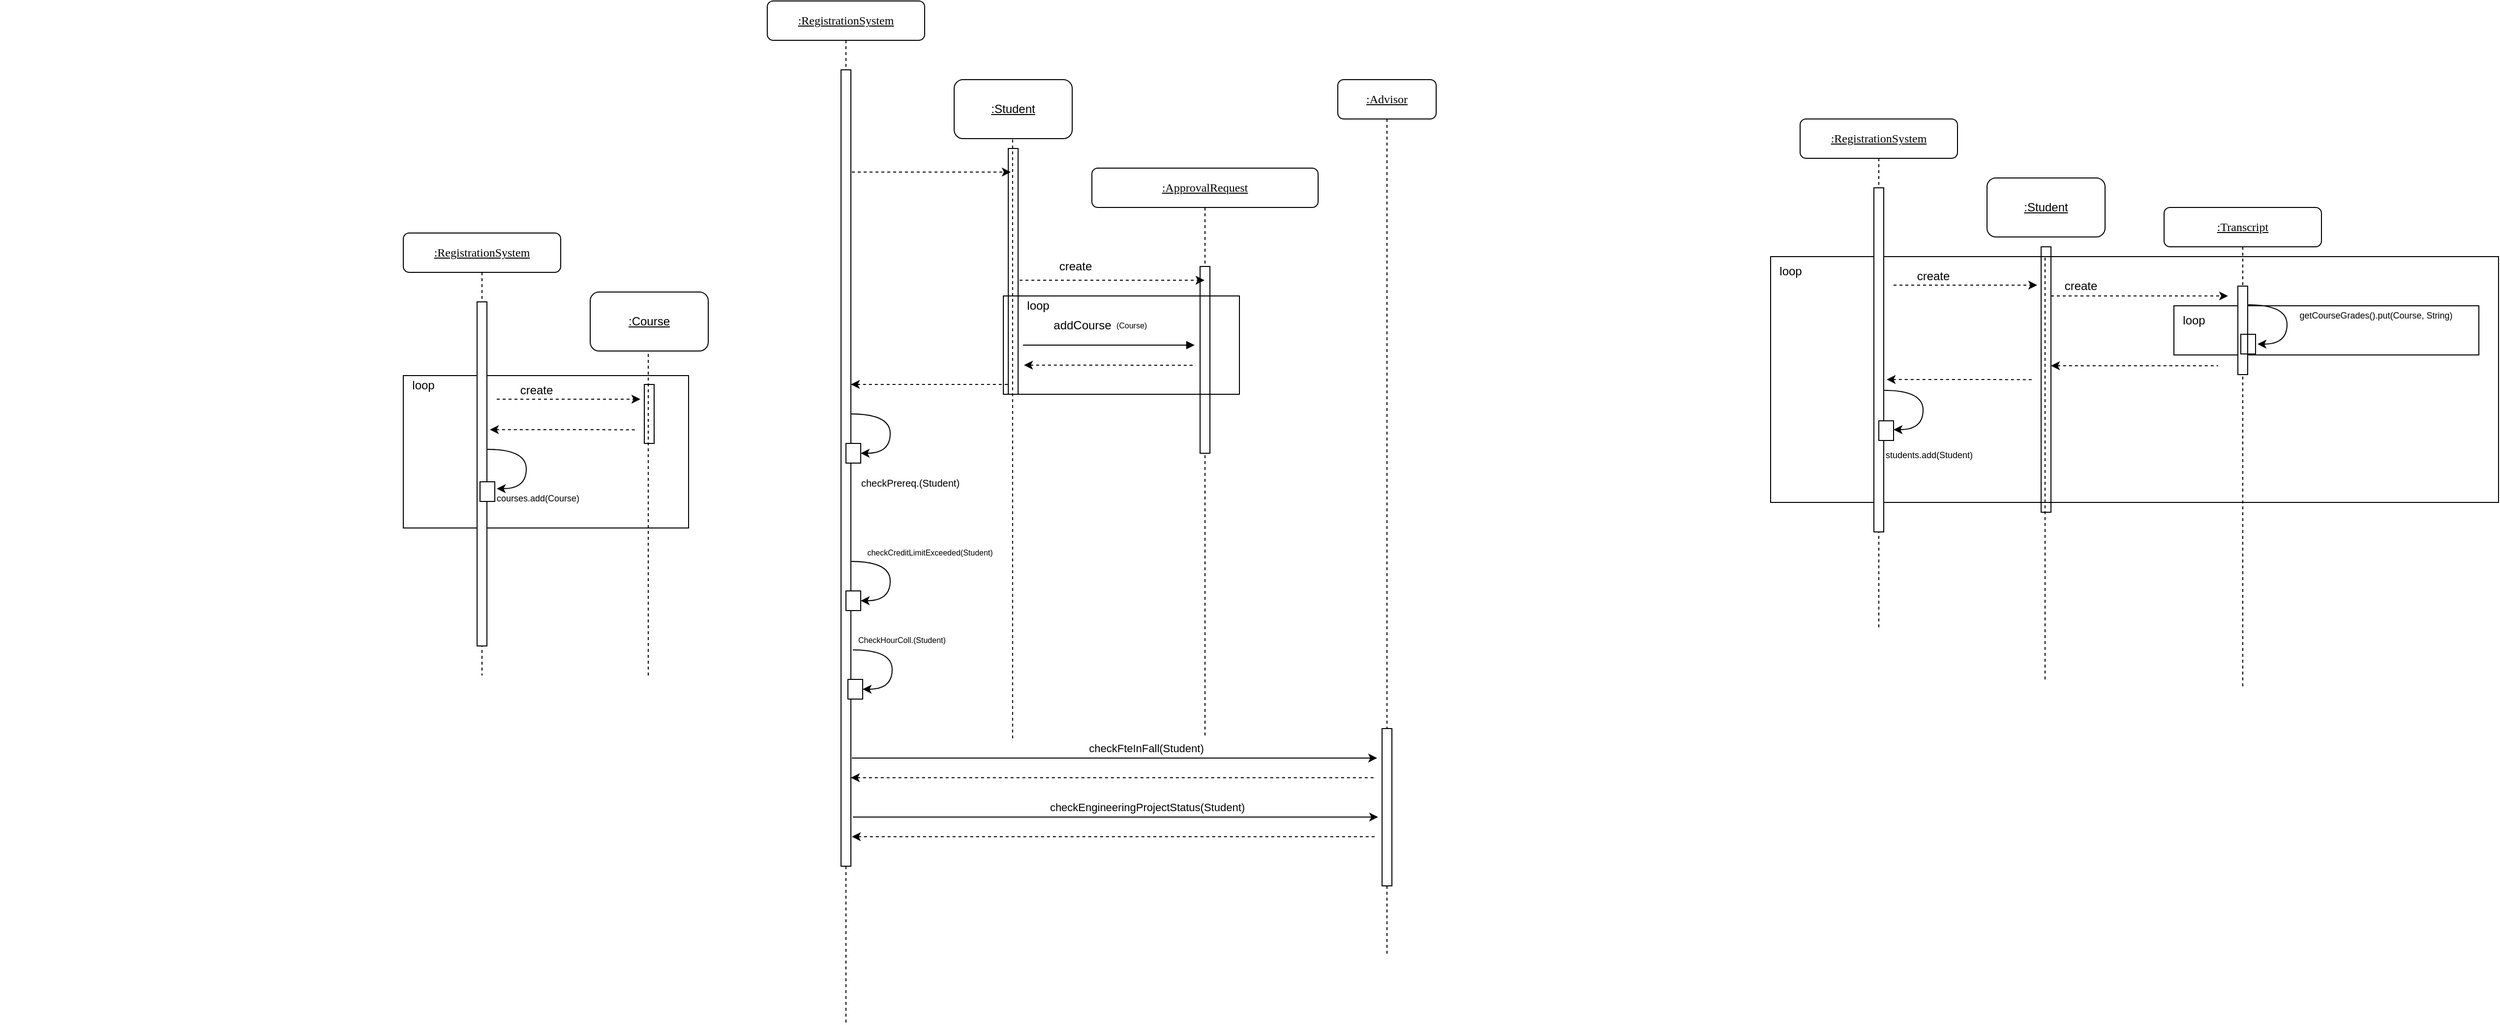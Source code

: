<mxfile version="15.7.4" type="device"><diagram id="r2JYxtin0ko5F9uwJtVH" name="Page-1"><mxGraphModel dx="1125" dy="661" grid="1" gridSize="10" guides="1" tooltips="1" connect="1" arrows="1" fold="1" page="1" pageScale="1" pageWidth="3300" pageHeight="2339" math="0" shadow="0"><root><mxCell id="0"/><mxCell id="1" parent="0"/><mxCell id="rJv5UGLXS_0Dn9rHtwhX-2" value="&lt;u&gt;:ApprovalRequest&lt;/u&gt;" style="shape=umlLifeline;perimeter=lifelinePerimeter;whiteSpace=wrap;html=1;container=1;collapsible=0;recursiveResize=0;outlineConnect=0;rounded=1;shadow=0;comic=0;labelBackgroundColor=none;strokeWidth=1;fontFamily=Verdana;fontSize=12;align=center;" vertex="1" parent="1"><mxGeometry x="1510" y="1030" width="230" height="580" as="geometry"/></mxCell><mxCell id="rJv5UGLXS_0Dn9rHtwhX-3" value="" style="html=1;points=[];perimeter=orthogonalPerimeter;rounded=0;shadow=0;comic=0;labelBackgroundColor=none;strokeWidth=1;fontFamily=Verdana;fontSize=12;align=center;" vertex="1" parent="rJv5UGLXS_0Dn9rHtwhX-2"><mxGeometry x="110" y="100" width="10" height="190" as="geometry"/></mxCell><mxCell id="rJv5UGLXS_0Dn9rHtwhX-4" value="create" style="text;html=1;align=center;verticalAlign=middle;resizable=0;points=[];autosize=1;strokeColor=none;fillColor=none;" vertex="1" parent="rJv5UGLXS_0Dn9rHtwhX-2"><mxGeometry x="-42.5" y="90" width="50" height="20" as="geometry"/></mxCell><mxCell id="rJv5UGLXS_0Dn9rHtwhX-5" value="" style="endArrow=classic;html=1;rounded=0;dashed=1;" edge="1" parent="rJv5UGLXS_0Dn9rHtwhX-2" target="rJv5UGLXS_0Dn9rHtwhX-2"><mxGeometry width="50" height="50" relative="1" as="geometry"><mxPoint x="-79.5" y="114" as="sourcePoint"/><mxPoint x="55" y="114" as="targetPoint"/></mxGeometry></mxCell><mxCell id="rJv5UGLXS_0Dn9rHtwhX-6" value="" style="html=1;verticalAlign=bottom;endArrow=none;labelBackgroundColor=none;fontFamily=Verdana;fontSize=12;edgeStyle=elbowEdgeStyle;elbow=vertical;endFill=0;startArrow=classic;startFill=1;dashed=1;" edge="1" parent="rJv5UGLXS_0Dn9rHtwhX-2"><mxGeometry x="0.205" y="-20" relative="1" as="geometry"><mxPoint x="-69" y="200.33" as="sourcePoint"/><mxPoint x="105.5" y="200.429" as="targetPoint"/><mxPoint as="offset"/></mxGeometry></mxCell><mxCell id="rJv5UGLXS_0Dn9rHtwhX-7" value="addCourse" style="text;html=1;align=center;verticalAlign=middle;resizable=0;points=[];autosize=1;strokeColor=none;fillColor=none;" vertex="1" parent="rJv5UGLXS_0Dn9rHtwhX-2"><mxGeometry x="-50" y="150" width="80" height="20" as="geometry"/></mxCell><mxCell id="rJv5UGLXS_0Dn9rHtwhX-8" value="" style="shape=umlLifeline;perimeter=lifelinePerimeter;whiteSpace=wrap;html=1;container=1;collapsible=0;recursiveResize=0;outlineConnect=0;rounded=1;shadow=0;comic=0;labelBackgroundColor=none;strokeWidth=1;fontFamily=Verdana;fontSize=12;align=center;strokeColor=none;" vertex="1" parent="1"><mxGeometry x="1380" y="940" width="280" height="580" as="geometry"/></mxCell><mxCell id="rJv5UGLXS_0Dn9rHtwhX-9" value="" style="html=1;points=[];perimeter=orthogonalPerimeter;rounded=0;shadow=0;comic=0;labelBackgroundColor=none;strokeWidth=1;fontFamily=Verdana;fontSize=12;align=center;" vertex="1" parent="rJv5UGLXS_0Dn9rHtwhX-8"><mxGeometry x="45" y="70" width="10" height="250" as="geometry"/></mxCell><mxCell id="rJv5UGLXS_0Dn9rHtwhX-11" value="" style="html=1;verticalAlign=bottom;endArrow=block;labelBackgroundColor=none;fontFamily=Verdana;fontSize=12;edgeStyle=elbowEdgeStyle;elbow=vertical;" edge="1" parent="rJv5UGLXS_0Dn9rHtwhX-8"><mxGeometry x="0.205" y="-20" relative="1" as="geometry"><mxPoint x="60" y="270" as="sourcePoint"/><mxPoint x="234.5" y="269.857" as="targetPoint"/><mxPoint as="offset"/></mxGeometry></mxCell><mxCell id="rJv5UGLXS_0Dn9rHtwhX-12" value="" style="rounded=0;whiteSpace=wrap;html=1;glass=1;fillColor=none;gradientColor=none;" vertex="1" parent="rJv5UGLXS_0Dn9rHtwhX-8"><mxGeometry x="40" y="220" width="240" height="100" as="geometry"/></mxCell><mxCell id="rJv5UGLXS_0Dn9rHtwhX-13" value="loop" style="text;html=1;align=center;verticalAlign=middle;resizable=0;points=[];autosize=1;strokeColor=none;fillColor=none;" vertex="1" parent="rJv5UGLXS_0Dn9rHtwhX-8"><mxGeometry x="55" y="220" width="40" height="20" as="geometry"/></mxCell><mxCell id="rJv5UGLXS_0Dn9rHtwhX-14" value="" style="endArrow=none;dashed=1;html=1;rounded=0;" edge="1" parent="rJv5UGLXS_0Dn9rHtwhX-8"><mxGeometry width="50" height="50" relative="1" as="geometry"><mxPoint x="49.41" y="670" as="sourcePoint"/><mxPoint x="49.41" y="60" as="targetPoint"/></mxGeometry></mxCell><mxCell id="rJv5UGLXS_0Dn9rHtwhX-16" value="(Course)" style="text;html=1;align=center;verticalAlign=middle;resizable=0;points=[];autosize=1;strokeColor=none;fillColor=none;fontSize=8;" vertex="1" parent="rJv5UGLXS_0Dn9rHtwhX-8"><mxGeometry x="145" y="240" width="50" height="20" as="geometry"/></mxCell><mxCell id="rJv5UGLXS_0Dn9rHtwhX-17" value="&lt;u&gt;:Advisor&lt;/u&gt;" style="shape=umlLifeline;perimeter=lifelinePerimeter;whiteSpace=wrap;html=1;container=1;collapsible=0;recursiveResize=0;outlineConnect=0;rounded=1;shadow=0;comic=0;labelBackgroundColor=none;strokeWidth=1;fontFamily=Verdana;fontSize=12;align=center;" vertex="1" parent="1"><mxGeometry x="1760" y="940" width="100" height="890" as="geometry"/></mxCell><mxCell id="rJv5UGLXS_0Dn9rHtwhX-18" value="" style="html=1;points=[];perimeter=orthogonalPerimeter;rounded=0;shadow=0;comic=0;labelBackgroundColor=none;strokeWidth=1;fontFamily=Verdana;fontSize=12;align=center;" vertex="1" parent="rJv5UGLXS_0Dn9rHtwhX-17"><mxGeometry x="45" y="660" width="10" height="160" as="geometry"/></mxCell><mxCell id="rJv5UGLXS_0Dn9rHtwhX-19" value="" style="endArrow=classic;html=1;rounded=0;dashed=1;" edge="1" parent="1" source="rJv5UGLXS_0Dn9rHtwhX-21"><mxGeometry width="50" height="50" relative="1" as="geometry"><mxPoint x="1318" y="1034" as="sourcePoint"/><mxPoint x="1427.5" y="1034" as="targetPoint"/></mxGeometry></mxCell><mxCell id="rJv5UGLXS_0Dn9rHtwhX-20" value="&lt;u&gt;:Student&lt;/u&gt;" style="rounded=1;whiteSpace=wrap;html=1;glass=1;fillColor=none;gradientColor=none;" vertex="1" parent="1"><mxGeometry x="1370" y="940" width="120" height="60" as="geometry"/></mxCell><mxCell id="rJv5UGLXS_0Dn9rHtwhX-21" value="&lt;u&gt;:RegistrationSystem&lt;/u&gt;" style="shape=umlLifeline;perimeter=lifelinePerimeter;whiteSpace=wrap;html=1;container=1;collapsible=0;recursiveResize=0;outlineConnect=0;rounded=1;shadow=0;comic=0;labelBackgroundColor=none;strokeWidth=1;fontFamily=Verdana;fontSize=12;align=center;" vertex="1" parent="1"><mxGeometry x="1180" y="860" width="160" height="1040" as="geometry"/></mxCell><mxCell id="rJv5UGLXS_0Dn9rHtwhX-22" value="" style="html=1;points=[];perimeter=orthogonalPerimeter;rounded=0;shadow=0;comic=0;labelBackgroundColor=none;strokeWidth=1;fontFamily=Verdana;fontSize=12;align=center;" vertex="1" parent="rJv5UGLXS_0Dn9rHtwhX-21"><mxGeometry x="75" y="70" width="10" height="810" as="geometry"/></mxCell><mxCell id="rJv5UGLXS_0Dn9rHtwhX-26" value="" style="html=1;points=[];perimeter=orthogonalPerimeter;rounded=0;shadow=0;comic=0;labelBackgroundColor=none;strokeWidth=1;fontFamily=Verdana;fontSize=12;align=center;" vertex="1" parent="rJv5UGLXS_0Dn9rHtwhX-21"><mxGeometry x="80" y="450" width="15" height="20" as="geometry"/></mxCell><mxCell id="rJv5UGLXS_0Dn9rHtwhX-27" value="" style="endArrow=classic;html=1;rounded=0;edgeStyle=orthogonalEdgeStyle;curved=1;" edge="1" parent="rJv5UGLXS_0Dn9rHtwhX-21"><mxGeometry width="50" height="50" relative="1" as="geometry"><mxPoint x="85" y="420" as="sourcePoint"/><mxPoint x="95" y="460" as="targetPoint"/><Array as="points"><mxPoint x="125" y="420"/><mxPoint x="125" y="460"/></Array></mxGeometry></mxCell><mxCell id="rJv5UGLXS_0Dn9rHtwhX-28" value="" style="html=1;points=[];perimeter=orthogonalPerimeter;rounded=0;shadow=0;comic=0;labelBackgroundColor=none;strokeWidth=1;fontFamily=Verdana;fontSize=12;align=center;" vertex="1" parent="1"><mxGeometry x="1262" y="1550" width="15" height="20" as="geometry"/></mxCell><mxCell id="rJv5UGLXS_0Dn9rHtwhX-29" value="" style="endArrow=classic;html=1;rounded=0;edgeStyle=orthogonalEdgeStyle;curved=1;" edge="1" parent="1"><mxGeometry width="50" height="50" relative="1" as="geometry"><mxPoint x="1267" y="1520" as="sourcePoint"/><mxPoint x="1277" y="1560" as="targetPoint"/><Array as="points"><mxPoint x="1307" y="1520"/><mxPoint x="1307" y="1560"/></Array></mxGeometry></mxCell><mxCell id="rJv5UGLXS_0Dn9rHtwhX-30" value="" style="html=1;points=[];perimeter=orthogonalPerimeter;rounded=0;shadow=0;comic=0;labelBackgroundColor=none;strokeWidth=1;fontFamily=Verdana;fontSize=12;align=center;" vertex="1" parent="1"><mxGeometry x="1260" y="1460" width="15" height="20" as="geometry"/></mxCell><mxCell id="rJv5UGLXS_0Dn9rHtwhX-31" value="" style="endArrow=classic;html=1;rounded=0;edgeStyle=orthogonalEdgeStyle;curved=1;" edge="1" parent="1"><mxGeometry width="50" height="50" relative="1" as="geometry"><mxPoint x="1265" y="1430" as="sourcePoint"/><mxPoint x="1275" y="1470" as="targetPoint"/><Array as="points"><mxPoint x="1305" y="1430"/><mxPoint x="1305" y="1470"/></Array></mxGeometry></mxCell><mxCell id="rJv5UGLXS_0Dn9rHtwhX-32" value="checkPrereq.(Student)" style="text;html=1;align=center;verticalAlign=middle;resizable=0;points=[];autosize=1;strokeColor=none;fillColor=none;fontSize=10;" vertex="1" parent="1"><mxGeometry x="1260" y="1340" width="130" height="20" as="geometry"/></mxCell><mxCell id="rJv5UGLXS_0Dn9rHtwhX-33" value="&lt;div align=&quot;left&quot;&gt;&lt;font style=&quot;font-size: 8px&quot;&gt;checkCreditLimitExceeded(Student)&lt;/font&gt;&lt;/div&gt;" style="text;html=1;align=center;verticalAlign=middle;resizable=0;points=[];autosize=1;strokeColor=none;fillColor=none;fontSize=10;" vertex="1" parent="1"><mxGeometry x="1265" y="1410" width="160" height="20" as="geometry"/></mxCell><mxCell id="rJv5UGLXS_0Dn9rHtwhX-34" value="&amp;nbsp;&amp;nbsp;&amp;nbsp;&amp;nbsp;&amp;nbsp;&amp;nbsp;&amp;nbsp;&amp;nbsp;&amp;nbsp;&amp;nbsp;&amp;nbsp;&amp;nbsp; CheckHourColl.(Student)" style="text;html=1;align=center;verticalAlign=middle;resizable=0;points=[];autosize=1;strokeColor=none;fillColor=none;fontSize=8;" vertex="1" parent="1"><mxGeometry x="1227" y="1500" width="150" height="20" as="geometry"/></mxCell><mxCell id="rJv5UGLXS_0Dn9rHtwhX-35" value="" style="endArrow=classic;html=1;rounded=0;" edge="1" parent="1"><mxGeometry width="50" height="50" relative="1" as="geometry"><mxPoint x="1266.0" y="1630" as="sourcePoint"/><mxPoint x="1800" y="1630" as="targetPoint"/></mxGeometry></mxCell><mxCell id="rJv5UGLXS_0Dn9rHtwhX-36" value="checkFteInFall(Student)" style="edgeLabel;html=1;align=center;verticalAlign=middle;resizable=0;points=[];" vertex="1" connectable="0" parent="rJv5UGLXS_0Dn9rHtwhX-35"><mxGeometry x="0.235" y="2" relative="1" as="geometry"><mxPoint x="-31" y="-8" as="offset"/></mxGeometry></mxCell><mxCell id="rJv5UGLXS_0Dn9rHtwhX-37" value="" style="endArrow=none;html=1;rounded=0;dashed=1;endFill=0;startArrow=classic;startFill=1;" edge="1" parent="1"><mxGeometry width="50" height="50" relative="1" as="geometry"><mxPoint x="1265.0" y="1650" as="sourcePoint"/><mxPoint x="1799" y="1650" as="targetPoint"/></mxGeometry></mxCell><mxCell id="rJv5UGLXS_0Dn9rHtwhX-38" value="" style="endArrow=classic;html=1;rounded=0;" edge="1" parent="1"><mxGeometry width="50" height="50" relative="1" as="geometry"><mxPoint x="1267.0" y="1690" as="sourcePoint"/><mxPoint x="1801" y="1690" as="targetPoint"/></mxGeometry></mxCell><mxCell id="rJv5UGLXS_0Dn9rHtwhX-39" value="checkEngineeringProjectStatus(Student)" style="edgeLabel;html=1;align=center;verticalAlign=middle;resizable=0;points=[];" vertex="1" connectable="0" parent="rJv5UGLXS_0Dn9rHtwhX-38"><mxGeometry x="0.235" y="2" relative="1" as="geometry"><mxPoint x="-31" y="-8" as="offset"/></mxGeometry></mxCell><mxCell id="rJv5UGLXS_0Dn9rHtwhX-40" value="" style="endArrow=none;html=1;rounded=0;dashed=1;endFill=0;startArrow=classic;startFill=1;" edge="1" parent="1"><mxGeometry width="50" height="50" relative="1" as="geometry"><mxPoint x="1266.0" y="1710" as="sourcePoint"/><mxPoint x="1800" y="1710" as="targetPoint"/></mxGeometry></mxCell><mxCell id="rJv5UGLXS_0Dn9rHtwhX-23" value="" style="endArrow=none;dashed=1;html=1;rounded=0;startArrow=classic;startFill=1;" edge="1" parent="1"><mxGeometry width="50" height="50" relative="1" as="geometry"><mxPoint x="1265" y="1250" as="sourcePoint"/><mxPoint x="1425" y="1250" as="targetPoint"/></mxGeometry></mxCell><mxCell id="rJv5UGLXS_0Dn9rHtwhX-47" value="" style="shape=umlLifeline;perimeter=lifelinePerimeter;whiteSpace=wrap;html=1;container=1;collapsible=0;recursiveResize=0;outlineConnect=0;rounded=1;shadow=0;comic=0;labelBackgroundColor=none;strokeWidth=1;fontFamily=Verdana;fontSize=12;align=center;strokeColor=none;" vertex="1" parent="1"><mxGeometry x="2430" y="1040" width="510" height="580" as="geometry"/></mxCell><mxCell id="rJv5UGLXS_0Dn9rHtwhX-48" value="" style="html=1;points=[];perimeter=orthogonalPerimeter;rounded=0;shadow=0;comic=0;labelBackgroundColor=none;strokeWidth=1;fontFamily=Verdana;fontSize=12;align=center;" vertex="1" parent="rJv5UGLXS_0Dn9rHtwhX-47"><mxGeometry x="45" y="70" width="10" height="270" as="geometry"/></mxCell><mxCell id="rJv5UGLXS_0Dn9rHtwhX-80" value="" style="rounded=0;whiteSpace=wrap;html=1;fillColor=none;" vertex="1" parent="rJv5UGLXS_0Dn9rHtwhX-47"><mxGeometry x="-230" y="80" width="740" height="250" as="geometry"/></mxCell><mxCell id="rJv5UGLXS_0Dn9rHtwhX-53" value="" style="endArrow=none;dashed=1;html=1;rounded=0;" edge="1" parent="rJv5UGLXS_0Dn9rHtwhX-47"><mxGeometry width="50" height="50" relative="1" as="geometry"><mxPoint x="49" y="510" as="sourcePoint"/><mxPoint x="49" y="80" as="targetPoint"/></mxGeometry></mxCell><mxCell id="rJv5UGLXS_0Dn9rHtwhX-104" value="" style="endArrow=classic;dashed=1;html=1;rounded=0;startArrow=none;startFill=0;endFill=1;" edge="1" parent="rJv5UGLXS_0Dn9rHtwhX-47"><mxGeometry width="50" height="50" relative="1" as="geometry"><mxPoint x="55" y="120" as="sourcePoint"/><mxPoint x="235" y="120" as="targetPoint"/></mxGeometry></mxCell><mxCell id="rJv5UGLXS_0Dn9rHtwhX-105" value="&lt;font style=&quot;font-size: 12px&quot;&gt;create&lt;/font&gt;" style="text;html=1;align=center;verticalAlign=middle;resizable=0;points=[];autosize=1;strokeColor=none;fillColor=none;fontSize=9;" vertex="1" parent="rJv5UGLXS_0Dn9rHtwhX-47"><mxGeometry x="60" y="100" width="50" height="20" as="geometry"/></mxCell><mxCell id="rJv5UGLXS_0Dn9rHtwhX-106" value="" style="endArrow=none;dashed=1;html=1;rounded=0;startArrow=classic;startFill=1;endFill=0;" edge="1" parent="rJv5UGLXS_0Dn9rHtwhX-47"><mxGeometry width="50" height="50" relative="1" as="geometry"><mxPoint x="55" y="191.0" as="sourcePoint"/><mxPoint x="225" y="191" as="targetPoint"/></mxGeometry></mxCell><mxCell id="rJv5UGLXS_0Dn9rHtwhX-117" value="" style="endArrow=classic;html=1;rounded=0;edgeStyle=orthogonalEdgeStyle;curved=1;" edge="1" parent="rJv5UGLXS_0Dn9rHtwhX-47"><mxGeometry width="50" height="50" relative="1" as="geometry"><mxPoint x="255" y="129.0" as="sourcePoint"/><mxPoint x="265" y="169.0" as="targetPoint"/><Array as="points"><mxPoint x="295" y="129"/><mxPoint x="295" y="169"/></Array></mxGeometry></mxCell><mxCell id="rJv5UGLXS_0Dn9rHtwhX-118" value="getCourseGrades().put(Course, String)" style="text;html=1;align=center;verticalAlign=middle;resizable=0;points=[];autosize=1;strokeColor=none;fillColor=none;fontSize=9;" vertex="1" parent="rJv5UGLXS_0Dn9rHtwhX-47"><mxGeometry x="290" y="130" width="190" height="20" as="geometry"/></mxCell><mxCell id="rJv5UGLXS_0Dn9rHtwhX-119" value="" style="rounded=0;whiteSpace=wrap;html=1;fillColor=none;" vertex="1" parent="rJv5UGLXS_0Dn9rHtwhX-47"><mxGeometry x="180" y="130" width="310" height="50" as="geometry"/></mxCell><mxCell id="rJv5UGLXS_0Dn9rHtwhX-120" value="loop" style="text;html=1;align=center;verticalAlign=middle;resizable=0;points=[];autosize=1;strokeColor=none;fillColor=none;" vertex="1" parent="rJv5UGLXS_0Dn9rHtwhX-47"><mxGeometry x="180" y="135" width="40" height="20" as="geometry"/></mxCell><mxCell id="rJv5UGLXS_0Dn9rHtwhX-59" value="&lt;u&gt;:Student&lt;/u&gt;" style="rounded=1;whiteSpace=wrap;html=1;glass=1;fillColor=none;gradientColor=none;" vertex="1" parent="1"><mxGeometry x="2420" y="1040" width="120" height="60" as="geometry"/></mxCell><mxCell id="rJv5UGLXS_0Dn9rHtwhX-60" value="&lt;u&gt;:RegistrationSystem&lt;/u&gt;" style="shape=umlLifeline;perimeter=lifelinePerimeter;whiteSpace=wrap;html=1;container=1;collapsible=0;recursiveResize=0;outlineConnect=0;rounded=1;shadow=0;comic=0;labelBackgroundColor=none;strokeWidth=1;fontFamily=Verdana;fontSize=12;align=center;" vertex="1" parent="1"><mxGeometry x="2230" y="980" width="160" height="520" as="geometry"/></mxCell><mxCell id="rJv5UGLXS_0Dn9rHtwhX-61" value="" style="html=1;points=[];perimeter=orthogonalPerimeter;rounded=0;shadow=0;comic=0;labelBackgroundColor=none;strokeWidth=1;fontFamily=Verdana;fontSize=12;align=center;" vertex="1" parent="rJv5UGLXS_0Dn9rHtwhX-60"><mxGeometry x="75" y="70" width="10" height="350" as="geometry"/></mxCell><mxCell id="rJv5UGLXS_0Dn9rHtwhX-81" value="loop" style="text;html=1;align=center;verticalAlign=middle;resizable=0;points=[];autosize=1;strokeColor=none;fillColor=none;" vertex="1" parent="1"><mxGeometry x="2200" y="1125" width="40" height="20" as="geometry"/></mxCell><mxCell id="rJv5UGLXS_0Dn9rHtwhX-82" value="" style="endArrow=classic;dashed=1;html=1;rounded=0;startArrow=none;startFill=0;endFill=1;" edge="1" parent="1"><mxGeometry width="50" height="50" relative="1" as="geometry"><mxPoint x="2325" y="1149" as="sourcePoint"/><mxPoint x="2471.0" y="1149" as="targetPoint"/></mxGeometry></mxCell><mxCell id="rJv5UGLXS_0Dn9rHtwhX-83" value="create" style="text;html=1;align=center;verticalAlign=middle;resizable=0;points=[];autosize=1;strokeColor=none;fillColor=none;" vertex="1" parent="1"><mxGeometry x="2340" y="1130" width="50" height="20" as="geometry"/></mxCell><mxCell id="rJv5UGLXS_0Dn9rHtwhX-84" value="" style="endArrow=none;dashed=1;html=1;rounded=0;startArrow=classic;startFill=1;endFill=0;" edge="1" parent="1"><mxGeometry width="50" height="50" relative="1" as="geometry"><mxPoint x="2318" y="1245" as="sourcePoint"/><mxPoint x="2468.0" y="1245.08" as="targetPoint"/></mxGeometry></mxCell><mxCell id="rJv5UGLXS_0Dn9rHtwhX-93" value="" style="html=1;points=[];perimeter=orthogonalPerimeter;rounded=0;shadow=0;comic=0;labelBackgroundColor=none;strokeWidth=1;fontFamily=Verdana;fontSize=12;align=center;" vertex="1" parent="1"><mxGeometry x="2310" y="1287" width="15" height="20" as="geometry"/></mxCell><mxCell id="rJv5UGLXS_0Dn9rHtwhX-94" value="" style="endArrow=classic;html=1;rounded=0;edgeStyle=orthogonalEdgeStyle;curved=1;" edge="1" parent="1"><mxGeometry width="50" height="50" relative="1" as="geometry"><mxPoint x="2315" y="1256" as="sourcePoint"/><mxPoint x="2325" y="1296" as="targetPoint"/><Array as="points"><mxPoint x="2355" y="1256"/><mxPoint x="2355" y="1296"/></Array></mxGeometry></mxCell><mxCell id="rJv5UGLXS_0Dn9rHtwhX-95" value="&lt;div align=&quot;left&quot;&gt;&lt;font style=&quot;font-size: 9px&quot;&gt;students.add(Student)&lt;/font&gt;&lt;/div&gt;" style="text;html=1;align=left;verticalAlign=middle;resizable=0;points=[];autosize=1;strokeColor=none;fillColor=none;fontSize=10;" vertex="1" parent="1"><mxGeometry x="2315" y="1311" width="120" height="20" as="geometry"/></mxCell><mxCell id="rJv5UGLXS_0Dn9rHtwhX-100" value="&lt;u&gt;:Transcript&lt;/u&gt;" style="shape=umlLifeline;perimeter=lifelinePerimeter;whiteSpace=wrap;html=1;container=1;collapsible=0;recursiveResize=0;outlineConnect=0;rounded=1;shadow=0;comic=0;labelBackgroundColor=none;strokeWidth=1;fontFamily=Verdana;fontSize=12;align=center;" vertex="1" parent="1"><mxGeometry x="2600" y="1070" width="160" height="490" as="geometry"/></mxCell><mxCell id="rJv5UGLXS_0Dn9rHtwhX-101" value="" style="html=1;points=[];perimeter=orthogonalPerimeter;rounded=0;shadow=0;comic=0;labelBackgroundColor=none;strokeWidth=1;fontFamily=Verdana;fontSize=12;align=center;" vertex="1" parent="rJv5UGLXS_0Dn9rHtwhX-100"><mxGeometry x="75" y="80" width="10" height="90" as="geometry"/></mxCell><mxCell id="rJv5UGLXS_0Dn9rHtwhX-116" value="" style="html=1;points=[];perimeter=orthogonalPerimeter;rounded=0;shadow=0;comic=0;labelBackgroundColor=none;strokeWidth=1;fontFamily=Verdana;fontSize=12;align=center;fillColor=none;" vertex="1" parent="rJv5UGLXS_0Dn9rHtwhX-100"><mxGeometry x="78" y="129" width="15" height="20" as="geometry"/></mxCell><mxCell id="rJv5UGLXS_0Dn9rHtwhX-103" value="&amp;nbsp;" style="text;whiteSpace=wrap;html=1;fontSize=9;" vertex="1" parent="1"><mxGeometry x="2600" y="1330" width="30" height="30" as="geometry"/></mxCell><mxCell id="rJv5UGLXS_0Dn9rHtwhX-125" value="" style="shape=umlLifeline;perimeter=lifelinePerimeter;whiteSpace=wrap;html=1;container=1;collapsible=0;recursiveResize=0;outlineConnect=0;rounded=1;shadow=0;comic=0;labelBackgroundColor=none;strokeWidth=1;fontFamily=Verdana;fontSize=12;align=center;strokeColor=none;" vertex="1" parent="1"><mxGeometry x="400" y="960" width="665" height="580" as="geometry"/></mxCell><mxCell id="rJv5UGLXS_0Dn9rHtwhX-126" value="" style="html=1;points=[];perimeter=orthogonalPerimeter;rounded=0;shadow=0;comic=0;labelBackgroundColor=none;strokeWidth=1;fontFamily=Verdana;fontSize=12;align=center;" vertex="1" parent="rJv5UGLXS_0Dn9rHtwhX-125"><mxGeometry x="655" y="290" width="10" height="60" as="geometry"/></mxCell><mxCell id="rJv5UGLXS_0Dn9rHtwhX-127" value="" style="rounded=0;whiteSpace=wrap;html=1;fillColor=none;" vertex="1" parent="rJv5UGLXS_0Dn9rHtwhX-125"><mxGeometry x="410" y="281" width="290" height="155" as="geometry"/></mxCell><mxCell id="rJv5UGLXS_0Dn9rHtwhX-128" value="" style="endArrow=none;dashed=1;html=1;rounded=0;" edge="1" parent="rJv5UGLXS_0Dn9rHtwhX-125"><mxGeometry width="50" height="50" relative="1" as="geometry"><mxPoint x="659" y="586" as="sourcePoint"/><mxPoint x="659" y="256" as="targetPoint"/></mxGeometry></mxCell><mxCell id="rJv5UGLXS_0Dn9rHtwhX-145" value="&lt;div align=&quot;left&quot;&gt;&lt;font style=&quot;font-size: 9px&quot;&gt;courses.add(Course)&lt;/font&gt;&lt;/div&gt;" style="text;html=1;align=left;verticalAlign=middle;resizable=0;points=[];autosize=1;strokeColor=none;fillColor=none;fontSize=10;" vertex="1" parent="rJv5UGLXS_0Dn9rHtwhX-125"><mxGeometry x="503" y="395" width="110" height="20" as="geometry"/></mxCell><mxCell id="rJv5UGLXS_0Dn9rHtwhX-142" value="" style="endArrow=none;dashed=1;html=1;rounded=0;startArrow=classic;startFill=1;endFill=0;" edge="1" parent="rJv5UGLXS_0Dn9rHtwhX-125"><mxGeometry width="50" height="50" relative="1" as="geometry"><mxPoint x="498" y="336" as="sourcePoint"/><mxPoint x="648" y="336.08" as="targetPoint"/></mxGeometry></mxCell><mxCell id="rJv5UGLXS_0Dn9rHtwhX-139" value="loop" style="text;html=1;align=center;verticalAlign=middle;resizable=0;points=[];autosize=1;strokeColor=none;fillColor=none;" vertex="1" parent="rJv5UGLXS_0Dn9rHtwhX-125"><mxGeometry x="410" y="281" width="40" height="20" as="geometry"/></mxCell><mxCell id="rJv5UGLXS_0Dn9rHtwhX-136" value="&lt;u&gt;:Course&lt;/u&gt;" style="rounded=1;whiteSpace=wrap;html=1;glass=1;fillColor=none;gradientColor=none;" vertex="1" parent="1"><mxGeometry x="1000" y="1156" width="120" height="60" as="geometry"/></mxCell><mxCell id="rJv5UGLXS_0Dn9rHtwhX-137" value="&lt;u&gt;:RegistrationSystem&lt;/u&gt;" style="shape=umlLifeline;perimeter=lifelinePerimeter;whiteSpace=wrap;html=1;container=1;collapsible=0;recursiveResize=0;outlineConnect=0;rounded=1;shadow=0;comic=0;labelBackgroundColor=none;strokeWidth=1;fontFamily=Verdana;fontSize=12;align=center;" vertex="1" parent="1"><mxGeometry x="810" y="1096" width="160" height="450" as="geometry"/></mxCell><mxCell id="rJv5UGLXS_0Dn9rHtwhX-138" value="" style="html=1;points=[];perimeter=orthogonalPerimeter;rounded=0;shadow=0;comic=0;labelBackgroundColor=none;strokeWidth=1;fontFamily=Verdana;fontSize=12;align=center;" vertex="1" parent="rJv5UGLXS_0Dn9rHtwhX-137"><mxGeometry x="75" y="70" width="10" height="350" as="geometry"/></mxCell><mxCell id="rJv5UGLXS_0Dn9rHtwhX-144" value="" style="endArrow=classic;html=1;rounded=0;edgeStyle=orthogonalEdgeStyle;curved=1;" edge="1" parent="rJv5UGLXS_0Dn9rHtwhX-137"><mxGeometry width="50" height="50" relative="1" as="geometry"><mxPoint x="85" y="220" as="sourcePoint"/><mxPoint x="95" y="260" as="targetPoint"/><Array as="points"><mxPoint x="125" y="220"/><mxPoint x="125" y="260"/></Array></mxGeometry></mxCell><mxCell id="rJv5UGLXS_0Dn9rHtwhX-143" value="" style="html=1;points=[];perimeter=orthogonalPerimeter;rounded=0;shadow=0;comic=0;labelBackgroundColor=none;strokeWidth=1;fontFamily=Verdana;fontSize=12;align=center;" vertex="1" parent="rJv5UGLXS_0Dn9rHtwhX-137"><mxGeometry x="78" y="253" width="15" height="20" as="geometry"/></mxCell><mxCell id="rJv5UGLXS_0Dn9rHtwhX-140" value="" style="endArrow=classic;dashed=1;html=1;rounded=0;startArrow=none;startFill=0;endFill=1;" edge="1" parent="1"><mxGeometry width="50" height="50" relative="1" as="geometry"><mxPoint x="905" y="1265" as="sourcePoint"/><mxPoint x="1051" y="1265" as="targetPoint"/></mxGeometry></mxCell><mxCell id="rJv5UGLXS_0Dn9rHtwhX-141" value="create" style="text;html=1;align=center;verticalAlign=middle;resizable=0;points=[];autosize=1;strokeColor=none;fillColor=none;" vertex="1" parent="1"><mxGeometry x="920" y="1246" width="50" height="20" as="geometry"/></mxCell></root></mxGraphModel></diagram></mxfile>